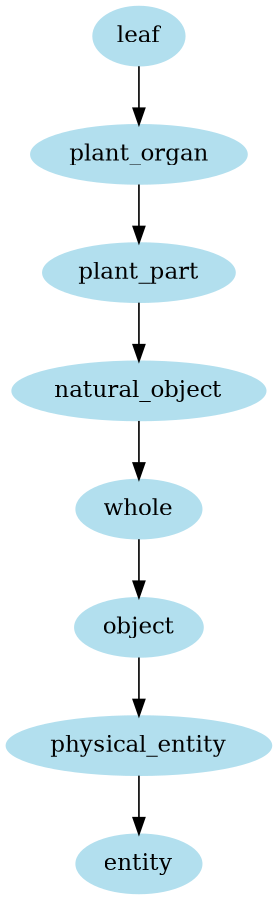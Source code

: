 digraph unix {
	node [color=lightblue2 style=filled]
	size="6,6"
	leaf -> plant_organ
	plant_organ -> plant_part
	plant_part -> natural_object
	natural_object -> whole
	whole -> object
	object -> physical_entity
	physical_entity -> entity
}
